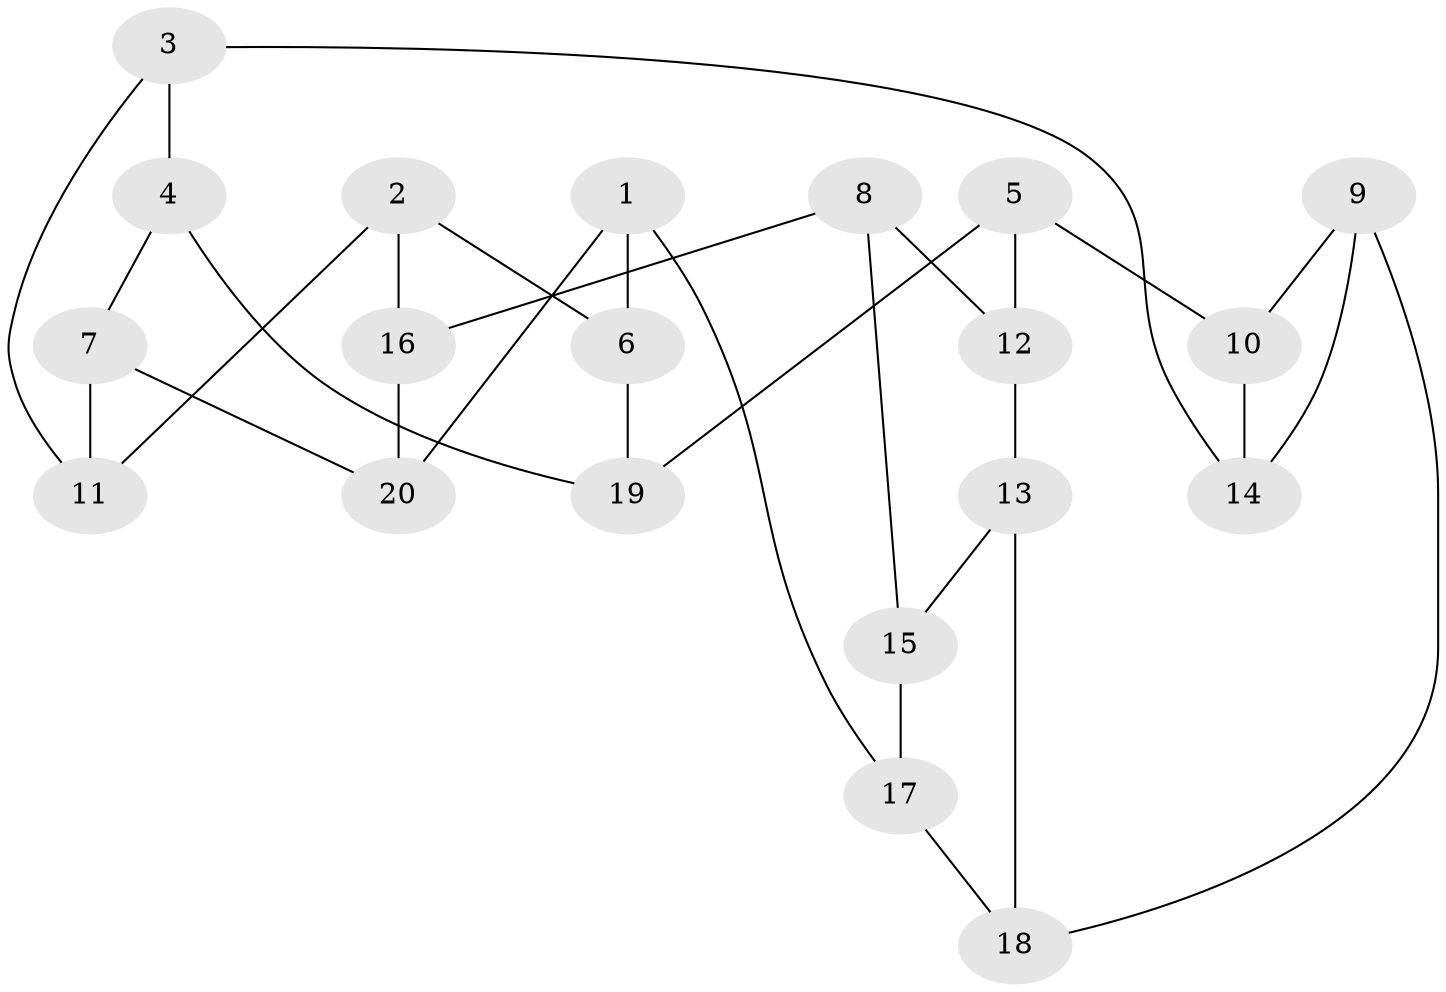 // Generated by graph-tools (version 1.1) at 2025/46/02/15/25 05:46:28]
// undirected, 20 vertices, 30 edges
graph export_dot {
graph [start="1"]
  node [color=gray90,style=filled];
  1;
  2;
  3;
  4;
  5;
  6;
  7;
  8;
  9;
  10;
  11;
  12;
  13;
  14;
  15;
  16;
  17;
  18;
  19;
  20;
  1 -- 6;
  1 -- 17;
  1 -- 20;
  2 -- 11;
  2 -- 16;
  2 -- 6;
  3 -- 14;
  3 -- 11;
  3 -- 4;
  4 -- 19;
  4 -- 7;
  5 -- 10;
  5 -- 12;
  5 -- 19;
  6 -- 19;
  7 -- 11;
  7 -- 20;
  8 -- 12;
  8 -- 16;
  8 -- 15;
  9 -- 10;
  9 -- 18;
  9 -- 14;
  10 -- 14;
  12 -- 13;
  13 -- 18;
  13 -- 15;
  15 -- 17;
  16 -- 20;
  17 -- 18;
}
